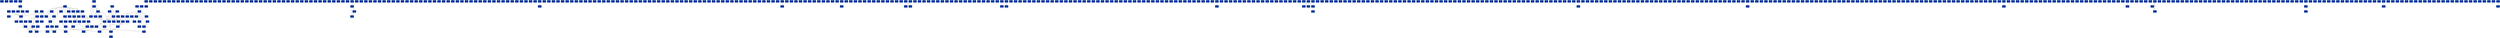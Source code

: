 strict graph grafo2 {
	graph [bb="0,0,39341,800", id=grafo2, overlap=False];
	node [label="\N", fontsize=8, shape=rectangle, style=filled];
	0 [color="#003399", fontcolor="#FFFFFF", height="0.5", pos="1943,782", width="0.75"];
	1 [color="#003399", fontcolor="#FFFFFF", height="0.5", pos="2015,782", width="0.75"];
	2 [color="#003399", fontcolor="#FFFFFF", height="0.5", pos="2087,782", width="0.75"];
	3 [color="#003399", fontcolor="#FFFFFF", height="0.5", pos="2159,782", width="0.75"];
	4 [color="#003399", fontcolor="#FFFFFF", height="0.5", pos="1997,618", width="0.75"];
	528 [color="#003399", fontcolor="#FFFFFF", height="0.5", pos="2069,536", width="0.75"];
	563 [color="#003399", fontcolor="#FFFFFF", height="0.5", pos="1934,454", width="0.75"];
	529 [color="#003399", fontcolor="#FFFFFF", height="0.5", pos="2078,454", width="0.75"];
	5 [color="#003399", fontcolor="#FFFFFF", height="0.5", pos="2303,782", width="0.75"];
	47 [color="#003399", fontcolor="#FFFFFF", height="0.5", pos="2303,700", width="0.75"];
	6 [color="#003399", fontcolor="#FFFFFF", height="0.5", pos="2375,782", width="0.75"];
	7 [color="#003399", fontcolor="#FFFFFF", height="0.5", pos="344,536", width="0.75"];
	11 [color="#003399", fontcolor="#FFFFFF", height="0.5", pos="403,454", width="0.75"];
	43 [color="#003399", fontcolor="#FFFFFF", height="0.5", pos="137,454", width="0.75"];
	8 [color="#003399", fontcolor="#FFFFFF", height="0.5", pos="668,454", width="0.75"];
	181 [color="#003399", fontcolor="#FFFFFF", height="0.5", pos="281,454", width="0.75"];
	145 [color="#003399", fontcolor="#FFFFFF", height="0.5", pos="466,372", width="0.75"];
	188 [color="#003399", fontcolor="#FFFFFF", height="0.5", pos="367,372", width="0.75"];
	209 [color="#003399", fontcolor="#FFFFFF", height="0.5", pos="241,290", width="0.75"];
	183 [color="#003399", fontcolor="#FFFFFF", height="0.5", pos="525,454", width="0.75"];
	61 [color="#003399", fontcolor="#FFFFFF", height="0.5", pos="209,454", width="0.75"];
	535 [color="#003399", fontcolor="#FFFFFF", height="0.5", pos="740,372", width="0.75"];
	525 [color="#003399", fontcolor="#FFFFFF", height="0.5", pos="601,290", width="0.75"];
	217 [color="#003399", fontcolor="#FFFFFF", height="0.5", pos="884,372", width="0.75"];
	218 [color="#003399", fontcolor="#FFFFFF", height="0.5", pos="668,372", width="0.75"];
	382 [color="#003399", fontcolor="#FFFFFF", height="0.5", pos="260,182", width="0.75"];
	210 [color="#003399", fontcolor="#FFFFFF", height="0.5", pos="188,182", width="0.75"];
	155 [color="#003399", fontcolor="#FFFFFF", height="0.5", pos="178,372", width="0.75"];
	587 [color="#003399", fontcolor="#FFFFFF", height="0.5", pos="783,290", width="0.75"];
	225 [color="#003399", fontcolor="#FFFFFF", height="0.5", pos="855,290", width="0.75"];
	219 [color="#003399", fontcolor="#FFFFFF", height="0.5", pos="914,236", width="0.75"];
	254 [color="#003399", fontcolor="#FFFFFF", height="0.5", pos="965,290", width="0.75"];
	226 [color="#003399", fontcolor="#FFFFFF", height="0.5", pos="457,290", width="0.75"];
	575 [color="#003399", fontcolor="#FFFFFF", height="0.5", pos="601,182", width="0.75"];
	9 [color="#003399", fontcolor="#FFFFFF", height="0.5", pos="580,618", width="0.75"];
	533 [color="#003399", fontcolor="#FFFFFF", height="0.5", pos="150,536", width="0.75"];
	559 [color="#003399", fontcolor="#FFFFFF", height="0.5", pos="27,454", width="0.75"];
	10 [color="#003399", fontcolor="#FFFFFF", height="0.5", pos="2447,782", width="0.75"];
	12 [color="#003399", fontcolor="#FFFFFF", height="0.5", pos="2519,782", width="0.75"];
	13 [color="#003399", fontcolor="#FFFFFF", height="0.5", pos="1208,536", width="0.75"];
	186 [color="#003399", fontcolor="#FFFFFF", height="0.5", pos="1244,454", width="0.75"];
	488 [color="#003399", fontcolor="#FFFFFF", height="0.5", pos="1356,290", width="0.75"];
	520 [color="#003399", fontcolor="#FFFFFF", height="0.5", pos="1382,182", width="0.75"];
	253 [color="#003399", fontcolor="#FFFFFF", height="0.5", pos="956,372", width="0.75"];
	522 [color="#003399", fontcolor="#FFFFFF", height="0.5", pos="1100,372", width="0.75"];
	480 [color="#003399", fontcolor="#FFFFFF", height="0.5", pos="1316,372", width="0.75"];
	196 [color="#003399", fontcolor="#FFFFFF", height="0.5", pos="1172,372", width="0.75"];
	14 [color="#003399", fontcolor="#FFFFFF", height="0.5", pos="2591,782", width="0.75"];
	15 [color="#003399", fontcolor="#FFFFFF", height="0.5", pos="2663,782", width="0.75"];
	16 [color="#003399", fontcolor="#FFFFFF", height="0.5", pos="2735,782", width="0.75"];
	17 [color="#003399", fontcolor="#FFFFFF", height="0.5", pos="2807,782", width="0.75"];
	18 [color="#003399", fontcolor="#FFFFFF", height="0.5", pos="2879,782", width="0.75"];
	19 [color="#003399", fontcolor="#FFFFFF", height="0.5", pos="2951,782", width="0.75"];
	20 [color="#003399", fontcolor="#FFFFFF", height="0.5", pos="3023,782", width="0.75"];
	21 [color="#003399", fontcolor="#FFFFFF", height="0.5", pos="3095,782", width="0.75"];
	22 [color="#003399", fontcolor="#FFFFFF", height="0.5", pos="3167,782", width="0.75"];
	23 [color="#003399", fontcolor="#FFFFFF", height="0.5", pos="3239,782", width="0.75"];
	24 [color="#003399", fontcolor="#FFFFFF", height="0.5", pos="3311,782", width="0.75"];
	25 [color="#003399", fontcolor="#FFFFFF", height="0.5", pos="3383,782", width="0.75"];
	26 [color="#003399", fontcolor="#FFFFFF", height="0.5", pos="3455,782", width="0.75"];
	27 [color="#003399", fontcolor="#FFFFFF", height="0.5", pos="3527,782", width="0.75"];
	28 [color="#003399", fontcolor="#FFFFFF", height="0.5", pos="3599,782", width="0.75"];
	29 [color="#003399", fontcolor="#FFFFFF", height="0.5", pos="3671,782", width="0.75"];
	30 [color="#003399", fontcolor="#FFFFFF", height="0.5", pos="3743,782", width="0.75"];
	31 [color="#003399", fontcolor="#FFFFFF", height="0.5", pos="1244,372", width="0.75"];
	491 [color="#003399", fontcolor="#FFFFFF", height="0.5", pos="1133,290", width="0.75"];
	32 [color="#003399", fontcolor="#FFFFFF", height="0.5", pos="3815,782", width="0.75"];
	33 [color="#003399", fontcolor="#FFFFFF", height="0.5", pos="3887,782", width="0.75"];
	34 [color="#003399", fontcolor="#FFFFFF", height="0.5", pos="3959,782", width="0.75"];
	35 [color="#003399", fontcolor="#FFFFFF", height="0.5", pos="4031,782", width="0.75"];
	36 [color="#003399", fontcolor="#FFFFFF", height="0.5", pos="4103,782", width="0.75"];
	37 [color="#003399", fontcolor="#FFFFFF", height="0.5", pos="4175,782", width="0.75"];
	38 [color="#003399", fontcolor="#FFFFFF", height="0.5", pos="4247,782", width="0.75"];
	39 [color="#003399", fontcolor="#FFFFFF", height="0.5", pos="4319,782", width="0.75"];
	40 [color="#003399", fontcolor="#FFFFFF", height="0.5", pos="4391,782", width="0.75"];
	41 [color="#003399", fontcolor="#FFFFFF", height="0.5", pos="4463,782", width="0.75"];
	42 [color="#003399", fontcolor="#FFFFFF", height="0.5", pos="4535,782", width="0.75"];
	44 [color="#003399", fontcolor="#FFFFFF", height="0.5", pos="4607,782", width="0.75"];
	45 [color="#003399", fontcolor="#FFFFFF", height="0.5", pos="4679,782", width="0.75"];
	46 [color="#003399", fontcolor="#FFFFFF", height="0.5", pos="4751,782", width="0.75"];
	48 [color="#003399", fontcolor="#FFFFFF", height="0.5", pos="4823,782", width="0.75"];
	49 [color="#003399", fontcolor="#FFFFFF", height="0.5", pos="4895,782", width="0.75"];
	50 [color="#003399", fontcolor="#FFFFFF", height="0.5", pos="4967,782", width="0.75"];
	51 [color="#003399", fontcolor="#FFFFFF", height="0.5", pos="5039,782", width="0.75"];
	52 [color="#003399", fontcolor="#FFFFFF", height="0.5", pos="5111,782", width="0.75"];
	53 [color="#003399", fontcolor="#FFFFFF", height="0.5", pos="5183,782", width="0.75"];
	54 [color="#003399", fontcolor="#FFFFFF", height="0.5", pos="5255,782", width="0.75"];
	55 [color="#003399", fontcolor="#FFFFFF", height="0.5", pos="5327,782", width="0.75"];
	56 [color="#003399", fontcolor="#FFFFFF", height="0.5", pos="5399,782", width="0.75"];
	57 [color="#003399", fontcolor="#FFFFFF", height="0.5", pos="5471,782", width="0.75"];
	58 [color="#003399", fontcolor="#FFFFFF", height="0.5", pos="5543,782", width="0.75"];
	236 [color="#003399", fontcolor="#FFFFFF", height="0.5", pos="5543,700", width="0.75"];
	385 [color="#003399", fontcolor="#FFFFFF", height="0.5", pos="5536,536", width="0.75"];
	238 [color="#003399", fontcolor="#FFFFFF", height="0.5", pos="5579,618", width="0.75"];
	59 [color="#003399", fontcolor="#FFFFFF", height="0.5", pos="5615,782", width="0.75"];
	60 [color="#003399", fontcolor="#FFFFFF", height="0.5", pos="5687,782", width="0.75"];
	62 [color="#003399", fontcolor="#FFFFFF", height="0.5", pos="5759,782", width="0.75"];
	63 [color="#003399", fontcolor="#FFFFFF", height="0.5", pos="5831,782", width="0.75"];
	64 [color="#003399", fontcolor="#FFFFFF", height="0.5", pos="5903,782", width="0.75"];
	65 [color="#003399", fontcolor="#FFFFFF", height="0.5", pos="5975,782", width="0.75"];
	66 [color="#003399", fontcolor="#FFFFFF", height="0.5", pos="1435,454", width="0.75"];
	554 [color="#003399", fontcolor="#FFFFFF", height="0.5", pos="1956,372", width="0.75"];
	579 [color="#003399", fontcolor="#FFFFFF", height="0.5", pos="2044,290", width="0.75"];
	67 [color="#003399", fontcolor="#FFFFFF", height="0.5", pos="6047,782", width="0.75"];
	68 [color="#003399", fontcolor="#FFFFFF", height="0.5", pos="6119,782", width="0.75"];
	69 [color="#003399", fontcolor="#FFFFFF", height="0.5", pos="6191,782", width="0.75"];
	70 [color="#003399", fontcolor="#FFFFFF", height="0.5", pos="6263,782", width="0.75"];
	71 [color="#003399", fontcolor="#FFFFFF", height="0.5", pos="6335,782", width="0.75"];
	72 [color="#003399", fontcolor="#FFFFFF", height="0.5", pos="6407,782", width="0.75"];
	73 [color="#003399", fontcolor="#FFFFFF", height="0.5", pos="6479,782", width="0.75"];
	74 [color="#003399", fontcolor="#FFFFFF", height="0.5", pos="6551,782", width="0.75"];
	75 [color="#003399", fontcolor="#FFFFFF", height="0.5", pos="6623,782", width="0.75"];
	76 [color="#003399", fontcolor="#FFFFFF", height="0.5", pos="6695,782", width="0.75"];
	77 [color="#003399", fontcolor="#FFFFFF", height="0.5", pos="6767,782", width="0.75"];
	78 [color="#003399", fontcolor="#FFFFFF", height="0.5", pos="6839,782", width="0.75"];
	79 [color="#003399", fontcolor="#FFFFFF", height="0.5", pos="6911,782", width="0.75"];
	80 [color="#003399", fontcolor="#FFFFFF", height="0.5", pos="6983,782", width="0.75"];
	81 [color="#003399", fontcolor="#FFFFFF", height="0.5", pos="7055,782", width="0.75"];
	82 [color="#003399", fontcolor="#FFFFFF", height="0.5", pos="7127,782", width="0.75"];
	83 [color="#003399", fontcolor="#FFFFFF", height="0.5", pos="7199,782", width="0.75"];
	84 [color="#003399", fontcolor="#FFFFFF", height="0.5", pos="7271,782", width="0.75"];
	85 [color="#003399", fontcolor="#FFFFFF", height="0.5", pos="7343,782", width="0.75"];
	86 [color="#003399", fontcolor="#FFFFFF", height="0.5", pos="7415,782", width="0.75"];
	87 [color="#003399", fontcolor="#FFFFFF", height="0.5", pos="7487,782", width="0.75"];
	88 [color="#003399", fontcolor="#FFFFFF", height="0.5", pos="7559,782", width="0.75"];
	89 [color="#003399", fontcolor="#FFFFFF", height="0.5", pos="7631,782", width="0.75"];
	90 [color="#003399", fontcolor="#FFFFFF", height="0.5", pos="7703,782", width="0.75"];
	91 [color="#003399", fontcolor="#FFFFFF", height="0.5", pos="7775,782", width="0.75"];
	92 [color="#003399", fontcolor="#FFFFFF", height="0.5", pos="7847,782", width="0.75"];
	93 [color="#003399", fontcolor="#FFFFFF", height="0.5", pos="7919,782", width="0.75"];
	94 [color="#003399", fontcolor="#FFFFFF", height="0.5", pos="7991,782", width="0.75"];
	95 [color="#003399", fontcolor="#FFFFFF", height="0.5", pos="8063,782", width="0.75"];
	96 [color="#003399", fontcolor="#FFFFFF", height="0.5", pos="8135,782", width="0.75"];
	97 [color="#003399", fontcolor="#FFFFFF", height="0.5", pos="8207,782", width="0.75"];
	98 [color="#003399", fontcolor="#FFFFFF", height="0.5", pos="8279,782", width="0.75"];
	99 [color="#003399", fontcolor="#FFFFFF", height="0.5", pos="8351,782", width="0.75"];
	100 [color="#003399", fontcolor="#FFFFFF", height="0.5", pos="8423,782", width="0.75"];
	101 [color="#003399", fontcolor="#FFFFFF", height="0.5", pos="8495,782", width="0.75"];
	134 [color="#003399", fontcolor="#FFFFFF", height="0.5", pos="8495,700", width="0.75"];
	102 [color="#003399", fontcolor="#FFFFFF", height="0.5", pos="8567,782", width="0.75"];
	103 [color="#003399", fontcolor="#FFFFFF", height="0.5", pos="8639,782", width="0.75"];
	104 [color="#003399", fontcolor="#FFFFFF", height="0.5", pos="8711,782", width="0.75"];
	105 [color="#003399", fontcolor="#FFFFFF", height="0.5", pos="8783,782", width="0.75"];
	106 [color="#003399", fontcolor="#FFFFFF", height="0.5", pos="8855,782", width="0.75"];
	107 [color="#003399", fontcolor="#FFFFFF", height="0.5", pos="8927,782", width="0.75"];
	108 [color="#003399", fontcolor="#FFFFFF", height="0.5", pos="8999,782", width="0.75"];
	109 [color="#003399", fontcolor="#FFFFFF", height="0.5", pos="9071,782", width="0.75"];
	110 [color="#003399", fontcolor="#FFFFFF", height="0.5", pos="9143,782", width="0.75"];
	111 [color="#003399", fontcolor="#FFFFFF", height="0.5", pos="9215,782", width="0.75"];
	112 [color="#003399", fontcolor="#FFFFFF", height="0.5", pos="9287,782", width="0.75"];
	113 [color="#003399", fontcolor="#FFFFFF", height="0.5", pos="9359,782", width="0.75"];
	114 [color="#003399", fontcolor="#FFFFFF", height="0.5", pos="9431,782", width="0.75"];
	115 [color="#003399", fontcolor="#FFFFFF", height="0.5", pos="9503,782", width="0.75"];
	116 [color="#003399", fontcolor="#FFFFFF", height="0.5", pos="9575,782", width="0.75"];
	117 [color="#003399", fontcolor="#FFFFFF", height="0.5", pos="9647,782", width="0.75"];
	118 [color="#003399", fontcolor="#FFFFFF", height="0.5", pos="9719,782", width="0.75"];
	119 [color="#003399", fontcolor="#FFFFFF", height="0.5", pos="9791,782", width="0.75"];
	120 [color="#003399", fontcolor="#FFFFFF", height="0.5", pos="9863,782", width="0.75"];
	121 [color="#003399", fontcolor="#FFFFFF", height="0.5", pos="9935,782", width="0.75"];
	122 [color="#003399", fontcolor="#FFFFFF", height="0.5", pos="10007,782", width="0.75"];
	123 [color="#003399", fontcolor="#FFFFFF", height="0.5", pos="10079,782", width="0.75"];
	124 [color="#003399", fontcolor="#FFFFFF", height="0.5", pos="10151,782", width="0.75"];
	125 [color="#003399", fontcolor="#FFFFFF", height="0.5", pos="10223,782", width="0.75"];
	126 [color="#003399", fontcolor="#FFFFFF", height="0.5", pos="10295,782", width="0.75"];
	127 [color="#003399", fontcolor="#FFFFFF", height="0.5", pos="10367,782", width="0.75"];
	128 [color="#003399", fontcolor="#FFFFFF", height="0.5", pos="10439,782", width="0.75"];
	129 [color="#003399", fontcolor="#FFFFFF", height="0.5", pos="10511,782", width="0.75"];
	130 [color="#003399", fontcolor="#FFFFFF", height="0.5", pos="10583,782", width="0.75"];
	131 [color="#003399", fontcolor="#FFFFFF", height="0.5", pos="10655,782", width="0.75"];
	132 [color="#003399", fontcolor="#FFFFFF", height="0.5", pos="10727,782", width="0.75"];
	133 [color="#003399", fontcolor="#FFFFFF", height="0.5", pos="10799,782", width="0.75"];
	135 [color="#003399", fontcolor="#FFFFFF", height="0.5", pos="10871,782", width="0.75"];
	136 [color="#003399", fontcolor="#FFFFFF", height="0.5", pos="10943,782", width="0.75"];
	137 [color="#003399", fontcolor="#FFFFFF", height="0.5", pos="11015,782", width="0.75"];
	138 [color="#003399", fontcolor="#FFFFFF", height="0.5", pos="11087,782", width="0.75"];
	139 [color="#003399", fontcolor="#FFFFFF", height="0.5", pos="11159,782", width="0.75"];
	140 [color="#003399", fontcolor="#FFFFFF", height="0.5", pos="11231,782", width="0.75"];
	141 [color="#003399", fontcolor="#FFFFFF", height="0.5", pos="11303,782", width="0.75"];
	142 [color="#003399", fontcolor="#FFFFFF", height="0.5", pos="11375,782", width="0.75"];
	143 [color="#003399", fontcolor="#FFFFFF", height="0.5", pos="11447,782", width="0.75"];
	144 [color="#003399", fontcolor="#FFFFFF", height="0.5", pos="11519,782", width="0.75"];
	146 [color="#003399", fontcolor="#FFFFFF", height="0.5", pos="11591,782", width="0.75"];
	147 [color="#003399", fontcolor="#FFFFFF", height="0.5", pos="11663,782", width="0.75"];
	148 [color="#003399", fontcolor="#FFFFFF", height="0.5", pos="11735,782", width="0.75"];
	149 [color="#003399", fontcolor="#FFFFFF", height="0.5", pos="11807,782", width="0.75"];
	150 [color="#003399", fontcolor="#FFFFFF", height="0.5", pos="11879,782", width="0.75"];
	151 [color="#003399", fontcolor="#FFFFFF", height="0.5", pos="11951,782", width="0.75"];
	152 [color="#003399", fontcolor="#FFFFFF", height="0.5", pos="12023,782", width="0.75"];
	153 [color="#003399", fontcolor="#FFFFFF", height="0.5", pos="12095,782", width="0.75"];
	154 [color="#003399", fontcolor="#FFFFFF", height="0.5", pos="12167,782", width="0.75"];
	156 [color="#003399", fontcolor="#FFFFFF", height="0.5", pos="12239,782", width="0.75"];
	157 [color="#003399", fontcolor="#FFFFFF", height="0.5", pos="12311,782", width="0.75"];
	260 [color="#003399", fontcolor="#FFFFFF", height="0.5", pos="12311,700", width="0.75"];
	158 [color="#003399", fontcolor="#FFFFFF", height="0.5", pos="12383,782", width="0.75"];
	159 [color="#003399", fontcolor="#FFFFFF", height="0.5", pos="12455,782", width="0.75"];
	160 [color="#003399", fontcolor="#FFFFFF", height="0.5", pos="12527,782", width="0.75"];
	161 [color="#003399", fontcolor="#FFFFFF", height="0.5", pos="12599,782", width="0.75"];
	162 [color="#003399", fontcolor="#FFFFFF", height="0.5", pos="12671,782", width="0.75"];
	163 [color="#003399", fontcolor="#FFFFFF", height="0.5", pos="115,182", width="0.75"];
	436 [color="#003399", fontcolor="#FFFFFF", height="0.5", pos="116,100", width="0.75"];
	164 [color="#003399", fontcolor="#FFFFFF", height="0.5", pos="12743,782", width="0.75"];
	165 [color="#003399", fontcolor="#FFFFFF", height="0.5", pos="12815,782", width="0.75"];
	166 [color="#003399", fontcolor="#FFFFFF", height="0.5", pos="12887,782", width="0.75"];
	167 [color="#003399", fontcolor="#FFFFFF", height="0.5", pos="12959,782", width="0.75"];
	168 [color="#003399", fontcolor="#FFFFFF", height="0.5", pos="13031,782", width="0.75"];
	169 [color="#003399", fontcolor="#FFFFFF", height="0.5", pos="13103,782", width="0.75"];
	170 [color="#003399", fontcolor="#FFFFFF", height="0.5", pos="13175,782", width="0.75"];
	171 [color="#003399", fontcolor="#FFFFFF", height="0.5", pos="13247,782", width="0.75"];
	174 [color="#003399", fontcolor="#FFFFFF", height="0.5", pos="13247,700", width="0.75"];
	172 [color="#003399", fontcolor="#FFFFFF", height="0.5", pos="13319,782", width="0.75"];
	173 [color="#003399", fontcolor="#FFFFFF", height="0.5", pos="13391,782", width="0.75"];
	175 [color="#003399", fontcolor="#FFFFFF", height="0.5", pos="13463,782", width="0.75"];
	176 [color="#003399", fontcolor="#FFFFFF", height="0.5", pos="13535,782", width="0.75"];
	177 [color="#003399", fontcolor="#FFFFFF", height="0.5", pos="13607,782", width="0.75"];
	178 [color="#003399", fontcolor="#FFFFFF", height="0.5", pos="13679,782", width="0.75"];
	179 [color="#003399", fontcolor="#FFFFFF", height="0.5", pos="13751,782", width="0.75"];
	180 [color="#003399", fontcolor="#FFFFFF", height="0.5", pos="13823,782", width="0.75"];
	182 [color="#003399", fontcolor="#FFFFFF", height="0.5", pos="1280,536", width="0.75"];
	184 [color="#003399", fontcolor="#FFFFFF", height="0.5", pos="2150,536", width="0.75"];
	224 [color="#003399", fontcolor="#FFFFFF", height="0.5", pos="2222,454", width="0.75"];
	208 [color="#003399", fontcolor="#FFFFFF", height="0.5", pos="2150,454", width="0.75"];
	536 [color="#003399", fontcolor="#FFFFFF", height="0.5", pos="2150,372", width="0.75"];
	185 [color="#003399", fontcolor="#FFFFFF", height="0.5", pos="2069,618", width="0.75"];
	249 [color="#003399", fontcolor="#FFFFFF", height="0.5", pos="976,100", width="0.75"];
	484 [color="#003399", fontcolor="#FFFFFF", height="0.5", pos="1205,290", width="0.75"];
	187 [color="#003399", fontcolor="#FFFFFF", height="0.5", pos="13895,782", width="0.75"];
	189 [color="#003399", fontcolor="#FFFFFF", height="0.5", pos="13967,782", width="0.75"];
	190 [color="#003399", fontcolor="#FFFFFF", height="0.5", pos="14039,782", width="0.75"];
	191 [color="#003399", fontcolor="#FFFFFF", height="0.5", pos="14111,782", width="0.75"];
	192 [color="#003399", fontcolor="#FFFFFF", height="0.5", pos="14183,782", width="0.75"];
	193 [color="#003399", fontcolor="#FFFFFF", height="0.5", pos="1028,372", width="0.75"];
	194 [color="#003399", fontcolor="#FFFFFF", height="0.5", pos="14255,782", width="0.75"];
	417 [color="#003399", fontcolor="#FFFFFF", height="0.5", pos="14256,700", width="0.75"];
	195 [color="#003399", fontcolor="#FFFFFF", height="0.5", pos="14400,782", width="0.75"];
	197 [color="#003399", fontcolor="#FFFFFF", height="0.5", pos="14472,782", width="0.75"];
	198 [color="#003399", fontcolor="#FFFFFF", height="0.5", pos="14544,782", width="0.75"];
	199 [color="#003399", fontcolor="#FFFFFF", height="0.5", pos="14616,782", width="0.75"];
	200 [color="#003399", fontcolor="#FFFFFF", height="0.5", pos="14688,782", width="0.75"];
	201 [color="#003399", fontcolor="#FFFFFF", height="0.5", pos="14760,782", width="0.75"];
	202 [color="#003399", fontcolor="#FFFFFF", height="0.5", pos="14832,782", width="0.75"];
	203 [color="#003399", fontcolor="#FFFFFF", height="0.5", pos="14904,782", width="0.75"];
	204 [color="#003399", fontcolor="#FFFFFF", height="0.5", pos="14976,782", width="0.75"];
	205 [color="#003399", fontcolor="#FFFFFF", height="0.5", pos="15048,782", width="0.75"];
	206 [color="#003399", fontcolor="#FFFFFF", height="0.5", pos="15120,782", width="0.75"];
	207 [color="#003399", fontcolor="#FFFFFF", height="0.5", pos="15192,782", width="0.75"];
	438 [color="#003399", fontcolor="#FFFFFF", height="0.5", pos="189,100", width="0.75"];
	211 [color="#003399", fontcolor="#FFFFFF", height="0.5", pos="15264,782", width="0.75"];
	212 [color="#003399", fontcolor="#FFFFFF", height="0.5", pos="15336,782", width="0.75"];
	213 [color="#003399", fontcolor="#FFFFFF", height="0.5", pos="15408,782", width="0.75"];
	214 [color="#003399", fontcolor="#FFFFFF", height="0.5", pos="15480,782", width="0.75"];
	215 [color="#003399", fontcolor="#FFFFFF", height="0.5", pos="15552,782", width="0.75"];
	216 [color="#003399", fontcolor="#FFFFFF", height="0.5", pos="15624,782", width="0.75"];
	343 [color="#003399", fontcolor="#FFFFFF", height="0.5", pos="1048,100", width="0.75"];
	433 [color="#003399", fontcolor="#FFFFFF", height="0.5", pos="953,18", width="0.75"];
	248 [color="#003399", fontcolor="#FFFFFF", height="0.5", pos="851,182", width="0.75"];
	422 [color="#003399", fontcolor="#FFFFFF", height="0.5", pos="493,182", width="0.75"];
	261 [color="#003399", fontcolor="#FFFFFF", height="0.5", pos="1211,182", width="0.75"];
	220 [color="#003399", fontcolor="#FFFFFF", height="0.5", pos="15696,782", width="0.75"];
	221 [color="#003399", fontcolor="#FFFFFF", height="0.5", pos="15768,782", width="0.75"];
	230 [color="#003399", fontcolor="#FFFFFF", height="0.5", pos="15768,700", width="0.75"];
	222 [color="#003399", fontcolor="#FFFFFF", height="0.5", pos="15840,782", width="0.75"];
	402 [color="#003399", fontcolor="#FFFFFF", height="0.5", pos="15840,700", width="0.75"];
	223 [color="#003399", fontcolor="#FFFFFF", height="0.5", pos="15912,782", width="0.75"];
	263 [color="#003399", fontcolor="#FFFFFF", height="0.5", pos="847,100", width="0.75"];
	227 [color="#003399", fontcolor="#FFFFFF", height="0.5", pos="15984,782", width="0.75"];
	228 [color="#003399", fontcolor="#FFFFFF", height="0.5", pos="16056,782", width="0.75"];
	229 [color="#003399", fontcolor="#FFFFFF", height="0.5", pos="16128,782", width="0.75"];
	231 [color="#003399", fontcolor="#FFFFFF", height="0.5", pos="16200,782", width="0.75"];
	232 [color="#003399", fontcolor="#FFFFFF", height="0.5", pos="16272,782", width="0.75"];
	233 [color="#003399", fontcolor="#FFFFFF", height="0.5", pos="16344,782", width="0.75"];
	234 [color="#003399", fontcolor="#FFFFFF", height="0.5", pos="16416,782", width="0.75"];
	235 [color="#003399", fontcolor="#FFFFFF", height="0.5", pos="16488,782", width="0.75"];
	237 [color="#003399", fontcolor="#FFFFFF", height="0.5", pos="16560,782", width="0.75"];
	239 [color="#003399", fontcolor="#FFFFFF", height="0.5", pos="16632,782", width="0.75"];
	240 [color="#003399", fontcolor="#FFFFFF", height="0.5", pos="16704,782", width="0.75"];
	241 [color="#003399", fontcolor="#FFFFFF", height="0.5", pos="16776,782", width="0.75"];
	242 [color="#003399", fontcolor="#FFFFFF", height="0.5", pos="16848,782", width="0.75"];
	243 [color="#003399", fontcolor="#FFFFFF", height="0.5", pos="16920,782", width="0.75"];
	244 [color="#003399", fontcolor="#FFFFFF", height="0.5", pos="16992,782", width="0.75"];
	245 [color="#003399", fontcolor="#FFFFFF", height="0.5", pos="17064,782", width="0.75"];
	246 [color="#003399", fontcolor="#FFFFFF", height="0.5", pos="17136,782", width="0.75"];
	247 [color="#003399", fontcolor="#FFFFFF", height="0.5", pos="673,290", width="0.75"];
	250 [color="#003399", fontcolor="#FFFFFF", height="0.5", pos="17208,782", width="0.75"];
	251 [color="#003399", fontcolor="#FFFFFF", height="0.5", pos="17280,782", width="0.75"];
	252 [color="#003399", fontcolor="#FFFFFF", height="0.5", pos="17352,782", width="0.75"];
	373 [color="#003399", fontcolor="#FFFFFF", height="0.5", pos="1449,100", width="0.75"];
	255 [color="#003399", fontcolor="#FFFFFF", height="0.5", pos="17424,782", width="0.75"];
	256 [color="#003399", fontcolor="#FFFFFF", height="0.5", pos="17496,782", width="0.75"];
	257 [color="#003399", fontcolor="#FFFFFF", height="0.5", pos="17568,782", width="0.75"];
	258 [color="#003399", fontcolor="#FFFFFF", height="0.5", pos="17640,782", width="0.75"];
	259 [color="#003399", fontcolor="#FFFFFF", height="0.5", pos="17712,782", width="0.75"];
	377 [color="#003399", fontcolor="#FFFFFF", height="0.5", pos="1449,18", width="0.75"];
	262 [color="#003399", fontcolor="#FFFFFF", height="0.5", pos="17784,782", width="0.75"];
	264 [color="#003399", fontcolor="#FFFFFF", height="0.5", pos="17856,782", width="0.75"];
	265 [color="#003399", fontcolor="#FFFFFF", height="0.5", pos="17928,782", width="0.75"];
	266 [color="#003399", fontcolor="#FFFFFF", height="0.5", pos="18000,782", width="0.75"];
	267 [color="#003399", fontcolor="#FFFFFF", height="0.5", pos="18072,782", width="0.75"];
	268 [color="#003399", fontcolor="#FFFFFF", height="0.5", pos="18144,782", width="0.75"];
	269 [color="#003399", fontcolor="#FFFFFF", height="0.5", pos="18216,782", width="0.75"];
	270 [color="#003399", fontcolor="#FFFFFF", height="0.5", pos="18288,782", width="0.75"];
	271 [color="#003399", fontcolor="#FFFFFF", height="0.5", pos="18360,782", width="0.75"];
	272 [color="#003399", fontcolor="#FFFFFF", height="0.5", pos="18432,782", width="0.75"];
	273 [color="#003399", fontcolor="#FFFFFF", height="0.5", pos="18504,782", width="0.75"];
	274 [color="#003399", fontcolor="#FFFFFF", height="0.5", pos="18576,782", width="0.75"];
	275 [color="#003399", fontcolor="#FFFFFF", height="0.5", pos="18648,782", width="0.75"];
	276 [color="#003399", fontcolor="#FFFFFF", height="0.5", pos="18720,782", width="0.75"];
	277 [color="#003399", fontcolor="#FFFFFF", height="0.5", pos="18792,782", width="0.75"];
	278 [color="#003399", fontcolor="#FFFFFF", height="0.5", pos="18864,782", width="0.75"];
	279 [color="#003399", fontcolor="#FFFFFF", height="0.5", pos="18936,782", width="0.75"];
	280 [color="#003399", fontcolor="#FFFFFF", height="0.5", pos="19008,782", width="0.75"];
	281 [color="#003399", fontcolor="#FFFFFF", height="0.5", pos="19080,782", width="0.75"];
	282 [color="#003399", fontcolor="#FFFFFF", height="0.5", pos="19152,782", width="0.75"];
	292 [color="#003399", fontcolor="#FFFFFF", height="0.5", pos="19152,700", width="0.75"];
	283 [color="#003399", fontcolor="#FFFFFF", height="0.5", pos="19224,782", width="0.75"];
	284 [color="#003399", fontcolor="#FFFFFF", height="0.5", pos="19296,782", width="0.75"];
	285 [color="#003399", fontcolor="#FFFFFF", height="0.5", pos="19368,782", width="0.75"];
	286 [color="#003399", fontcolor="#FFFFFF", height="0.5", pos="19440,782", width="0.75"];
	287 [color="#003399", fontcolor="#FFFFFF", height="0.5", pos="19512,782", width="0.75"];
	288 [color="#003399", fontcolor="#FFFFFF", height="0.5", pos="19584,782", width="0.75"];
	289 [color="#003399", fontcolor="#FFFFFF", height="0.5", pos="19656,782", width="0.75"];
	290 [color="#003399", fontcolor="#FFFFFF", height="0.5", pos="14328,782", width="0.75"];
	618 [color="#003399", fontcolor="#FFFFFF", height="0.5", pos="14329,700", width="0.75"];
	291 [color="#003399", fontcolor="#FFFFFF", height="0.5", pos="19728,782", width="0.75"];
	293 [color="#003399", fontcolor="#FFFFFF", height="0.5", pos="19800,782", width="0.75"];
	294 [color="#003399", fontcolor="#FFFFFF", height="0.5", pos="19872,782", width="0.75"];
	295 [color="#003399", fontcolor="#FFFFFF", height="0.5", pos="19944,782", width="0.75"];
	296 [color="#003399", fontcolor="#FFFFFF", height="0.5", pos="20016,782", width="0.75"];
	297 [color="#003399", fontcolor="#FFFFFF", height="0.5", pos="20088,782", width="0.75"];
	298 [color="#003399", fontcolor="#FFFFFF", height="0.5", pos="20160,782", width="0.75"];
	299 [color="#003399", fontcolor="#FFFFFF", height="0.5", pos="20232,782", width="0.75"];
	300 [color="#003399", fontcolor="#FFFFFF", height="0.5", pos="20304,782", width="0.75"];
	301 [color="#003399", fontcolor="#FFFFFF", height="0.5", pos="2231,782", width="0.75"];
	308 [color="#003399", fontcolor="#FFFFFF", height="0.5", pos="2231,700", width="0.75"];
	524 [color="#003399", fontcolor="#FFFFFF", height="0.5", pos="2285,618", width="0.75"];
	321 [color="#003399", fontcolor="#FFFFFF", height="0.5", pos="2213,618", width="0.75"];
	302 [color="#003399", fontcolor="#FFFFFF", height="0.5", pos="20376,782", width="0.75"];
	303 [color="#003399", fontcolor="#FFFFFF", height="0.5", pos="20448,782", width="0.75"];
	304 [color="#003399", fontcolor="#FFFFFF", height="0.5", pos="20520,782", width="0.75"];
	305 [color="#003399", fontcolor="#FFFFFF", height="0.5", pos="20666,782", width="0.75"];
	309 [color="#003399", fontcolor="#FFFFFF", height="0.5", pos="20666,700", width="0.75"];
	306 [color="#003399", fontcolor="#FFFFFF", height="0.5", pos="20738,700", width="0.75"];
	437 [color="#003399", fontcolor="#FFFFFF", height="0.5", pos="20593,700", width="0.75"];
	460 [color="#003399", fontcolor="#FFFFFF", height="0.5", pos="20593,618", width="0.75"];
	307 [color="#003399", fontcolor="#FFFFFF", height="0.5", pos="20738,782", width="0.75"];
	310 [color="#003399", fontcolor="#FFFFFF", height="0.5", pos="20810,782", width="0.75"];
	311 [color="#003399", fontcolor="#FFFFFF", height="0.5", pos="20882,782", width="0.75"];
	312 [color="#003399", fontcolor="#FFFFFF", height="0.5", pos="20954,782", width="0.75"];
	313 [color="#003399", fontcolor="#FFFFFF", height="0.5", pos="21026,782", width="0.75"];
	314 [color="#003399", fontcolor="#FFFFFF", height="0.5", pos="21098,782", width="0.75"];
	315 [color="#003399", fontcolor="#FFFFFF", height="0.5", pos="21170,782", width="0.75"];
	316 [color="#003399", fontcolor="#FFFFFF", height="0.5", pos="21242,782", width="0.75"];
	317 [color="#003399", fontcolor="#FFFFFF", height="0.5", pos="21314,782", width="0.75"];
	318 [color="#003399", fontcolor="#FFFFFF", height="0.5", pos="21386,782", width="0.75"];
	319 [color="#003399", fontcolor="#FFFFFF", height="0.5", pos="21458,782", width="0.75"];
	320 [color="#003399", fontcolor="#FFFFFF", height="0.5", pos="21530,782", width="0.75"];
	322 [color="#003399", fontcolor="#FFFFFF", height="0.5", pos="21602,782", width="0.75"];
	323 [color="#003399", fontcolor="#FFFFFF", height="0.5", pos="21674,782", width="0.75"];
	324 [color="#003399", fontcolor="#FFFFFF", height="0.5", pos="21746,782", width="0.75"];
	325 [color="#003399", fontcolor="#FFFFFF", height="0.5", pos="21818,782", width="0.75"];
	326 [color="#003399", fontcolor="#FFFFFF", height="0.5", pos="21890,782", width="0.75"];
	327 [color="#003399", fontcolor="#FFFFFF", height="0.5", pos="21962,782", width="0.75"];
	328 [color="#003399", fontcolor="#FFFFFF", height="0.5", pos="22034,782", width="0.75"];
	329 [color="#003399", fontcolor="#FFFFFF", height="0.5", pos="1636,536", width="0.75"];
	344 [color="#003399", fontcolor="#FFFFFF", height="0.5", pos="1698,290", width="0.75"];
	335 [color="#003399", fontcolor="#FFFFFF", height="0.5", pos="1576,372", width="0.75"];
	330 [color="#003399", fontcolor="#FFFFFF", height="0.5", pos="1636,454", width="0.75"];
	362 [color="#003399", fontcolor="#FFFFFF", height="0.5", pos="1639,182", width="0.75"];
	338 [color="#003399", fontcolor="#FFFFFF", height="0.5", pos="1504,290", width="0.75"];
	337 [color="#003399", fontcolor="#FFFFFF", height="0.5", pos="1576,290", width="0.75"];
	331 [color="#003399", fontcolor="#FFFFFF", height="0.5", pos="22106,782", width="0.75"];
	332 [color="#003399", fontcolor="#FFFFFF", height="0.5", pos="22178,782", width="0.75"];
	333 [color="#003399", fontcolor="#FFFFFF", height="0.5", pos="1834,372", width="0.75"];
	339 [color="#003399", fontcolor="#FFFFFF", height="0.5", pos="1834,290", width="0.75"];
	342 [color="#003399", fontcolor="#FFFFFF", height="0.5", pos="1541,182", width="0.75"];
	487 [color="#003399", fontcolor="#FFFFFF", height="0.5", pos="1868,182", width="0.75"];
	341 [color="#003399", fontcolor="#FFFFFF", height="0.5", pos="1940,182", width="0.75"];
	334 [color="#003399", fontcolor="#FFFFFF", height="0.5", pos="1812,454", width="0.75"];
	336 [color="#003399", fontcolor="#FFFFFF", height="0.5", pos="1762,372", width="0.75"];
	364 [color="#003399", fontcolor="#FFFFFF", height="0.5", pos="1541,100", width="0.75"];
	340 [color="#003399", fontcolor="#FFFFFF", height="0.5", pos="22250,782", width="0.75"];
	345 [color="#003399", fontcolor="#FFFFFF", height="0.5", pos="22322,782", width="0.75"];
	346 [color="#003399", fontcolor="#FFFFFF", height="0.5", pos="22394,782", width="0.75"];
	347 [color="#003399", fontcolor="#FFFFFF", height="0.5", pos="22466,782", width="0.75"];
	348 [color="#003399", fontcolor="#FFFFFF", height="0.5", pos="22538,782", width="0.75"];
	349 [color="#003399", fontcolor="#FFFFFF", height="0.5", pos="22610,782", width="0.75"];
	350 [color="#003399", fontcolor="#FFFFFF", height="0.5", pos="22682,782", width="0.75"];
	351 [color="#003399", fontcolor="#FFFFFF", height="0.5", pos="22754,782", width="0.75"];
	352 [color="#003399", fontcolor="#FFFFFF", height="0.5", pos="22826,782", width="0.75"];
	353 [color="#003399", fontcolor="#FFFFFF", height="0.5", pos="22898,782", width="0.75"];
	354 [color="#003399", fontcolor="#FFFFFF", height="0.5", pos="22970,782", width="0.75"];
	355 [color="#003399", fontcolor="#FFFFFF", height="0.5", pos="23042,782", width="0.75"];
	356 [color="#003399", fontcolor="#FFFFFF", height="0.5", pos="23114,782", width="0.75"];
	357 [color="#003399", fontcolor="#FFFFFF", height="0.5", pos="23186,782", width="0.75"];
	358 [color="#003399", fontcolor="#FFFFFF", height="0.5", pos="23258,782", width="0.75"];
	359 [color="#003399", fontcolor="#FFFFFF", height="0.5", pos="23330,782", width="0.75"];
	360 [color="#003399", fontcolor="#FFFFFF", height="0.5", pos="23402,782", width="0.75"];
	361 [color="#003399", fontcolor="#FFFFFF", height="0.5", pos="23474,782", width="0.75"];
	363 [color="#003399", fontcolor="#FFFFFF", height="0.5", pos="23546,782", width="0.75"];
	365 [color="#003399", fontcolor="#FFFFFF", height="0.5", pos="23618,782", width="0.75"];
	366 [color="#003399", fontcolor="#FFFFFF", height="0.5", pos="23690,782", width="0.75"];
	367 [color="#003399", fontcolor="#FFFFFF", height="0.5", pos="23762,782", width="0.75"];
	368 [color="#003399", fontcolor="#FFFFFF", height="0.5", pos="23834,782", width="0.75"];
	369 [color="#003399", fontcolor="#FFFFFF", height="0.5", pos="23906,782", width="0.75"];
	370 [color="#003399", fontcolor="#FFFFFF", height="0.5", pos="23978,782", width="0.75"];
	371 [color="#003399", fontcolor="#FFFFFF", height="0.5", pos="24050,782", width="0.75"];
	372 [color="#003399", fontcolor="#FFFFFF", height="0.5", pos="24122,782", width="0.75"];
	374 [color="#003399", fontcolor="#FFFFFF", height="0.5", pos="24194,782", width="0.75"];
	375 [color="#003399", fontcolor="#FFFFFF", height="0.5", pos="24266,782", width="0.75"];
	376 [color="#003399", fontcolor="#FFFFFF", height="0.5", pos="24338,782", width="0.75"];
	378 [color="#003399", fontcolor="#FFFFFF", height="0.5", pos="24410,782", width="0.75"];
	379 [color="#003399", fontcolor="#FFFFFF", height="0.5", pos="24482,782", width="0.75"];
	380 [color="#003399", fontcolor="#FFFFFF", height="0.5", pos="24554,782", width="0.75"];
	381 [color="#003399", fontcolor="#FFFFFF", height="0.5", pos="24626,782", width="0.75"];
	383 [color="#003399", fontcolor="#FFFFFF", height="0.5", pos="24698,782", width="0.75"];
	384 [color="#003399", fontcolor="#FFFFFF", height="0.5", pos="24770,782", width="0.75"];
	386 [color="#003399", fontcolor="#FFFFFF", height="0.5", pos="24842,782", width="0.75"];
	389 [color="#003399", fontcolor="#FFFFFF", height="0.5", pos="24842,700", width="0.75"];
	387 [color="#003399", fontcolor="#FFFFFF", height="0.5", pos="24914,782", width="0.75"];
	388 [color="#003399", fontcolor="#FFFFFF", height="0.5", pos="24986,782", width="0.75"];
	390 [color="#003399", fontcolor="#FFFFFF", height="0.5", pos="25058,782", width="0.75"];
	391 [color="#003399", fontcolor="#FFFFFF", height="0.5", pos="25130,782", width="0.75"];
	392 [color="#003399", fontcolor="#FFFFFF", height="0.5", pos="25202,782", width="0.75"];
	393 [color="#003399", fontcolor="#FFFFFF", height="0.5", pos="25274,782", width="0.75"];
	394 [color="#003399", fontcolor="#FFFFFF", height="0.5", pos="25346,782", width="0.75"];
	395 [color="#003399", fontcolor="#FFFFFF", height="0.5", pos="25418,782", width="0.75"];
	396 [color="#003399", fontcolor="#FFFFFF", height="0.5", pos="25490,782", width="0.75"];
	397 [color="#003399", fontcolor="#FFFFFF", height="0.5", pos="25562,782", width="0.75"];
	398 [color="#003399", fontcolor="#FFFFFF", height="0.5", pos="25634,782", width="0.75"];
	399 [color="#003399", fontcolor="#FFFFFF", height="0.5", pos="25706,782", width="0.75"];
	400 [color="#003399", fontcolor="#FFFFFF", height="0.5", pos="25778,782", width="0.75"];
	401 [color="#003399", fontcolor="#FFFFFF", height="0.5", pos="25850,782", width="0.75"];
	403 [color="#003399", fontcolor="#FFFFFF", height="0.5", pos="25922,782", width="0.75"];
	404 [color="#003399", fontcolor="#FFFFFF", height="0.5", pos="25994,782", width="0.75"];
	405 [color="#003399", fontcolor="#FFFFFF", height="0.5", pos="26066,782", width="0.75"];
	406 [color="#003399", fontcolor="#FFFFFF", height="0.5", pos="26138,782", width="0.75"];
	407 [color="#003399", fontcolor="#FFFFFF", height="0.5", pos="26210,782", width="0.75"];
	408 [color="#003399", fontcolor="#FFFFFF", height="0.5", pos="26282,782", width="0.75"];
	409 [color="#003399", fontcolor="#FFFFFF", height="0.5", pos="26354,782", width="0.75"];
	410 [color="#003399", fontcolor="#FFFFFF", height="0.5", pos="529,290", width="0.75"];
	411 [color="#003399", fontcolor="#FFFFFF", height="0.5", pos="26426,782", width="0.75"];
	412 [color="#003399", fontcolor="#FFFFFF", height="0.5", pos="26498,782", width="0.75"];
	413 [color="#003399", fontcolor="#FFFFFF", height="0.5", pos="26570,782", width="0.75"];
	414 [color="#003399", fontcolor="#FFFFFF", height="0.5", pos="26642,782", width="0.75"];
	415 [color="#003399", fontcolor="#FFFFFF", height="0.5", pos="26714,782", width="0.75"];
	416 [color="#003399", fontcolor="#FFFFFF", height="0.5", pos="26786,782", width="0.75"];
	418 [color="#003399", fontcolor="#FFFFFF", height="0.5", pos="26858,782", width="0.75"];
	419 [color="#003399", fontcolor="#FFFFFF", height="0.5", pos="26930,782", width="0.75"];
	420 [color="#003399", fontcolor="#FFFFFF", height="0.5", pos="27002,782", width="0.75"];
	421 [color="#003399", fontcolor="#FFFFFF", height="0.5", pos="27074,782", width="0.75"];
	423 [color="#003399", fontcolor="#FFFFFF", height="0.5", pos="27146,782", width="0.75"];
	424 [color="#003399", fontcolor="#FFFFFF", height="0.5", pos="27218,782", width="0.75"];
	425 [color="#003399", fontcolor="#FFFFFF", height="0.5", pos="27290,782", width="0.75"];
	426 [color="#003399", fontcolor="#FFFFFF", height="0.5", pos="27362,782", width="0.75"];
	427 [color="#003399", fontcolor="#FFFFFF", height="0.5", pos="27434,782", width="0.75"];
	428 [color="#003399", fontcolor="#FFFFFF", height="0.5", pos="27506,782", width="0.75"];
	429 [color="#003399", fontcolor="#FFFFFF", height="0.5", pos="27506,700", width="0.75"];
	430 [color="#003399", fontcolor="#FFFFFF", height="0.5", pos="27578,782", width="0.75"];
	431 [color="#003399", fontcolor="#FFFFFF", height="0.5", pos="27650,782", width="0.75"];
	432 [color="#003399", fontcolor="#FFFFFF", height="0.5", pos="20592,782", width="0.75"];
	434 [color="#003399", fontcolor="#FFFFFF", height="0.5", pos="27722,782", width="0.75"];
	435 [color="#003399", fontcolor="#FFFFFF", height="0.5", pos="27794,782", width="0.75"];
	439 [color="#003399", fontcolor="#FFFFFF", height="0.5", pos="27866,782", width="0.75"];
	440 [color="#003399", fontcolor="#FFFFFF", height="0.5", pos="27938,782", width="0.75"];
	441 [color="#003399", fontcolor="#FFFFFF", height="0.5", pos="28010,782", width="0.75"];
	442 [color="#003399", fontcolor="#FFFFFF", height="0.5", pos="28082,782", width="0.75"];
	443 [color="#003399", fontcolor="#FFFFFF", height="0.5", pos="28154,782", width="0.75"];
	444 [color="#003399", fontcolor="#FFFFFF", height="0.5", pos="28226,782", width="0.75"];
	445 [color="#003399", fontcolor="#FFFFFF", height="0.5", pos="28298,782", width="0.75"];
	446 [color="#003399", fontcolor="#FFFFFF", height="0.5", pos="28370,782", width="0.75"];
	447 [color="#003399", fontcolor="#FFFFFF", height="0.5", pos="28442,782", width="0.75"];
	448 [color="#003399", fontcolor="#FFFFFF", height="0.5", pos="28514,782", width="0.75"];
	449 [color="#003399", fontcolor="#FFFFFF", height="0.5", pos="28586,782", width="0.75"];
	450 [color="#003399", fontcolor="#FFFFFF", height="0.5", pos="28658,782", width="0.75"];
	451 [color="#003399", fontcolor="#FFFFFF", height="0.5", pos="28730,782", width="0.75"];
	452 [color="#003399", fontcolor="#FFFFFF", height="0.5", pos="28802,782", width="0.75"];
	453 [color="#003399", fontcolor="#FFFFFF", height="0.5", pos="28874,782", width="0.75"];
	454 [color="#003399", fontcolor="#FFFFFF", height="0.5", pos="28946,782", width="0.75"];
	455 [color="#003399", fontcolor="#FFFFFF", height="0.5", pos="29018,782", width="0.75"];
	456 [color="#003399", fontcolor="#FFFFFF", height="0.5", pos="29090,782", width="0.75"];
	457 [color="#003399", fontcolor="#FFFFFF", height="0.5", pos="29162,782", width="0.75"];
	458 [color="#003399", fontcolor="#FFFFFF", height="0.5", pos="29234,782", width="0.75"];
	459 [color="#003399", fontcolor="#FFFFFF", height="0.5", pos="29306,782", width="0.75"];
	461 [color="#003399", fontcolor="#FFFFFF", height="0.5", pos="29378,782", width="0.75"];
	462 [color="#003399", fontcolor="#FFFFFF", height="0.5", pos="29450,782", width="0.75"];
	463 [color="#003399", fontcolor="#FFFFFF", height="0.5", pos="29522,782", width="0.75"];
	464 [color="#003399", fontcolor="#FFFFFF", height="0.5", pos="29594,782", width="0.75"];
	465 [color="#003399", fontcolor="#FFFFFF", height="0.5", pos="29666,782", width="0.75"];
	466 [color="#003399", fontcolor="#FFFFFF", height="0.5", pos="29738,782", width="0.75"];
	467 [color="#003399", fontcolor="#FFFFFF", height="0.5", pos="29810,782", width="0.75"];
	468 [color="#003399", fontcolor="#FFFFFF", height="0.5", pos="29882,782", width="0.75"];
	469 [color="#003399", fontcolor="#FFFFFF", height="0.5", pos="29954,782", width="0.75"];
	470 [color="#003399", fontcolor="#FFFFFF", height="0.5", pos="30026,782", width="0.75"];
	471 [color="#003399", fontcolor="#FFFFFF", height="0.5", pos="30098,782", width="0.75"];
	472 [color="#003399", fontcolor="#FFFFFF", height="0.5", pos="30170,782", width="0.75"];
	473 [color="#003399", fontcolor="#FFFFFF", height="0.5", pos="30242,782", width="0.75"];
	474 [color="#003399", fontcolor="#FFFFFF", height="0.5", pos="30314,782", width="0.75"];
	475 [color="#003399", fontcolor="#FFFFFF", height="0.5", pos="30386,782", width="0.75"];
	476 [color="#003399", fontcolor="#FFFFFF", height="0.5", pos="30458,782", width="0.75"];
	477 [color="#003399", fontcolor="#FFFFFF", height="0.5", pos="30530,782", width="0.75"];
	478 [color="#003399", fontcolor="#FFFFFF", height="0.5", pos="30602,782", width="0.75"];
	479 [color="#003399", fontcolor="#FFFFFF", height="0.5", pos="30674,782", width="0.75"];
	481 [color="#003399", fontcolor="#FFFFFF", height="0.5", pos="30746,782", width="0.75"];
	482 [color="#003399", fontcolor="#FFFFFF", height="0.5", pos="30818,782", width="0.75"];
	483 [color="#003399", fontcolor="#FFFFFF", height="0.5", pos="30890,782", width="0.75"];
	485 [color="#003399", fontcolor="#FFFFFF", height="0.5", pos="30962,782", width="0.75"];
	486 [color="#003399", fontcolor="#FFFFFF", height="0.5", pos="31034,782", width="0.75"];
	489 [color="#003399", fontcolor="#FFFFFF", height="0.5", pos="31106,782", width="0.75"];
	490 [color="#003399", fontcolor="#FFFFFF", height="0.5", pos="31178,782", width="0.75"];
	492 [color="#003399", fontcolor="#FFFFFF", height="0.5", pos="31250,782", width="0.75"];
	493 [color="#003399", fontcolor="#FFFFFF", height="0.5", pos="31322,782", width="0.75"];
	494 [color="#003399", fontcolor="#FFFFFF", height="0.5", pos="31394,782", width="0.75"];
	495 [color="#003399", fontcolor="#FFFFFF", height="0.5", pos="31466,782", width="0.75"];
	496 [color="#003399", fontcolor="#FFFFFF", height="0.5", pos="31538,782", width="0.75"];
	611 [color="#003399", fontcolor="#FFFFFF", height="0.5", pos="31538,700", width="0.75"];
	497 [color="#003399", fontcolor="#FFFFFF", height="0.5", pos="31610,782", width="0.75"];
	498 [color="#003399", fontcolor="#FFFFFF", height="0.5", pos="31682,782", width="0.75"];
	499 [color="#003399", fontcolor="#FFFFFF", height="0.5", pos="31754,782", width="0.75"];
	500 [color="#003399", fontcolor="#FFFFFF", height="0.5", pos="31826,782", width="0.75"];
	501 [color="#003399", fontcolor="#FFFFFF", height="0.5", pos="31898,782", width="0.75"];
	502 [color="#003399", fontcolor="#FFFFFF", height="0.5", pos="31970,782", width="0.75"];
	503 [color="#003399", fontcolor="#FFFFFF", height="0.5", pos="32042,782", width="0.75"];
	504 [color="#003399", fontcolor="#FFFFFF", height="0.5", pos="32114,782", width="0.75"];
	505 [color="#003399", fontcolor="#FFFFFF", height="0.5", pos="32186,782", width="0.75"];
	506 [color="#003399", fontcolor="#FFFFFF", height="0.5", pos="32258,782", width="0.75"];
	507 [color="#003399", fontcolor="#FFFFFF", height="0.5", pos="32330,782", width="0.75"];
	508 [color="#003399", fontcolor="#FFFFFF", height="0.5", pos="32402,782", width="0.75"];
	509 [color="#003399", fontcolor="#FFFFFF", height="0.5", pos="32474,782", width="0.75"];
	510 [color="#003399", fontcolor="#FFFFFF", height="0.5", pos="32546,782", width="0.75"];
	511 [color="#003399", fontcolor="#FFFFFF", height="0.5", pos="32618,782", width="0.75"];
	512 [color="#003399", fontcolor="#FFFFFF", height="0.5", pos="32690,782", width="0.75"];
	513 [color="#003399", fontcolor="#FFFFFF", height="0.5", pos="32762,782", width="0.75"];
	514 [color="#003399", fontcolor="#FFFFFF", height="0.5", pos="32834,782", width="0.75"];
	515 [color="#003399", fontcolor="#FFFFFF", height="0.5", pos="32906,782", width="0.75"];
	516 [color="#003399", fontcolor="#FFFFFF", height="0.5", pos="32978,782", width="0.75"];
	517 [color="#003399", fontcolor="#FFFFFF", height="0.5", pos="33050,782", width="0.75"];
	518 [color="#003399", fontcolor="#FFFFFF", height="0.5", pos="33122,782", width="0.75"];
	519 [color="#003399", fontcolor="#FFFFFF", height="0.5", pos="33194,782", width="0.75"];
	521 [color="#003399", fontcolor="#FFFFFF", height="0.5", pos="33266,782", width="0.75"];
	523 [color="#003399", fontcolor="#FFFFFF", height="0.5", pos="33338,782", width="0.75"];
	526 [color="#003399", fontcolor="#FFFFFF", height="0.5", pos="2141,618", width="0.75"];
	576 [color="#003399", fontcolor="#FFFFFF", height="0.5", pos="2222,536", width="0.75"];
	527 [color="#003399", fontcolor="#FFFFFF", height="0.5", pos="33410,782", width="0.75"];
	572 [color="#003399", fontcolor="#FFFFFF", height="0.5", pos="2078,372", width="0.75"];
	580 [color="#003399", fontcolor="#FFFFFF", height="0.5", pos="2158,290", width="0.75"];
	530 [color="#003399", fontcolor="#FFFFFF", height="0.5", pos="33482,782", width="0.75"];
	531 [color="#003399", fontcolor="#FFFFFF", height="0.5", pos="33482,700", width="0.75"];
	532 [color="#003399", fontcolor="#FFFFFF", height="0.5", pos="33554,782", width="0.75"];
	534 [color="#003399", fontcolor="#FFFFFF", height="0.5", pos="33626,782", width="0.75"];
	537 [color="#003399", fontcolor="#FFFFFF", height="0.5", pos="33698,782", width="0.75"];
	538 [color="#003399", fontcolor="#FFFFFF", height="0.5", pos="2006,454", width="0.75"];
	539 [color="#003399", fontcolor="#FFFFFF", height="0.5", pos="33770,782", width="0.75"];
	540 [color="#003399", fontcolor="#FFFFFF", height="0.5", pos="33842,782", width="0.75"];
	541 [color="#003399", fontcolor="#FFFFFF", height="0.5", pos="33914,782", width="0.75"];
	573 [color="#003399", fontcolor="#FFFFFF", height="0.5", pos="33874,700", width="0.75"];
	610 [color="#003399", fontcolor="#FFFFFF", height="0.5", pos="33906,618", width="0.75"];
	542 [color="#003399", fontcolor="#FFFFFF", height="0.5", pos="33986,782", width="0.75"];
	543 [color="#003399", fontcolor="#FFFFFF", height="0.5", pos="34058,782", width="0.75"];
	544 [color="#003399", fontcolor="#FFFFFF", height="0.5", pos="34130,782", width="0.75"];
	545 [color="#003399", fontcolor="#FFFFFF", height="0.5", pos="34202,782", width="0.75"];
	546 [color="#003399", fontcolor="#FFFFFF", height="0.5", pos="34274,782", width="0.75"];
	547 [color="#003399", fontcolor="#FFFFFF", height="0.5", pos="34346,782", width="0.75"];
	548 [color="#003399", fontcolor="#FFFFFF", height="0.5", pos="34418,782", width="0.75"];
	549 [color="#003399", fontcolor="#FFFFFF", height="0.5", pos="34490,782", width="0.75"];
	550 [color="#003399", fontcolor="#FFFFFF", height="0.5", pos="34562,782", width="0.75"];
	551 [color="#003399", fontcolor="#FFFFFF", height="0.5", pos="34634,782", width="0.75"];
	552 [color="#003399", fontcolor="#FFFFFF", height="0.5", pos="34706,782", width="0.75"];
	553 [color="#003399", fontcolor="#FFFFFF", height="0.5", pos="34778,782", width="0.75"];
	555 [color="#003399", fontcolor="#FFFFFF", height="0.5", pos="34850,782", width="0.75"];
	556 [color="#003399", fontcolor="#FFFFFF", height="0.5", pos="34922,782", width="0.75"];
	557 [color="#003399", fontcolor="#FFFFFF", height="0.5", pos="34994,782", width="0.75"];
	558 [color="#003399", fontcolor="#FFFFFF", height="0.5", pos="2222,372", width="0.75"];
	592 [color="#003399", fontcolor="#FFFFFF", height="0.5", pos="2294,290", width="0.75"];
	560 [color="#003399", fontcolor="#FFFFFF", height="0.5", pos="35066,782", width="0.75"];
	561 [color="#003399", fontcolor="#FFFFFF", height="0.5", pos="35138,782", width="0.75"];
	562 [color="#003399", fontcolor="#FFFFFF", height="0.5", pos="35210,782", width="0.75"];
	564 [color="#003399", fontcolor="#FFFFFF", height="0.5", pos="35282,782", width="0.75"];
	565 [color="#003399", fontcolor="#FFFFFF", height="0.5", pos="35354,782", width="0.75"];
	566 [color="#003399", fontcolor="#FFFFFF", height="0.5", pos="35426,782", width="0.75"];
	567 [color="#003399", fontcolor="#FFFFFF", height="0.5", pos="35498,782", width="0.75"];
	568 [color="#003399", fontcolor="#FFFFFF", height="0.5", pos="35570,782", width="0.75"];
	569 [color="#003399", fontcolor="#FFFFFF", height="0.5", pos="35642,782", width="0.75"];
	570 [color="#003399", fontcolor="#FFFFFF", height="0.5", pos="35714,782", width="0.75"];
	571 [color="#003399", fontcolor="#FFFFFF", height="0.5", pos="35786,782", width="0.75"];
	574 [color="#003399", fontcolor="#FFFFFF", height="0.5", pos="35858,782", width="0.75"];
	577 [color="#003399", fontcolor="#FFFFFF", height="0.5", pos="35930,782", width="0.75"];
	578 [color="#003399", fontcolor="#FFFFFF", height="0.5", pos="36002,782", width="0.75"];
	581 [color="#003399", fontcolor="#FFFFFF", height="0.5", pos="36074,782", width="0.75"];
	582 [color="#003399", fontcolor="#FFFFFF", height="0.5", pos="36146,782", width="0.75"];
	583 [color="#003399", fontcolor="#FFFFFF", height="0.5", pos="36218,782", width="0.75"];
	584 [color="#003399", fontcolor="#FFFFFF", height="0.5", pos="36290,782", width="0.75"];
	585 [color="#003399", fontcolor="#FFFFFF", height="0.5", pos="36290,700", width="0.75"];
	623 [color="#003399", fontcolor="#FFFFFF", height="0.5", pos="36290,618", width="0.75"];
	586 [color="#003399", fontcolor="#FFFFFF", height="0.5", pos="812,372", width="0.75"];
	588 [color="#003399", fontcolor="#FFFFFF", height="0.5", pos="2326,454", width="0.75"];
	591 [color="#003399", fontcolor="#FFFFFF", height="0.5", pos="2294,372", width="0.75"];
	589 [color="#003399", fontcolor="#FFFFFF", height="0.5", pos="36362,782", width="0.75"];
	590 [color="#003399", fontcolor="#FFFFFF", height="0.5", pos="36434,782", width="0.75"];
	593 [color="#003399", fontcolor="#FFFFFF", height="0.5", pos="36506,782", width="0.75"];
	594 [color="#003399", fontcolor="#FFFFFF", height="0.5", pos="36578,782", width="0.75"];
	595 [color="#003399", fontcolor="#FFFFFF", height="0.5", pos="36650,782", width="0.75"];
	596 [color="#003399", fontcolor="#FFFFFF", height="0.5", pos="36722,782", width="0.75"];
	597 [color="#003399", fontcolor="#FFFFFF", height="0.5", pos="36794,782", width="0.75"];
	598 [color="#003399", fontcolor="#FFFFFF", height="0.5", pos="36866,782", width="0.75"];
	599 [color="#003399", fontcolor="#FFFFFF", height="0.5", pos="36938,782", width="0.75"];
	600 [color="#003399", fontcolor="#FFFFFF", height="0.5", pos="37010,782", width="0.75"];
	601 [color="#003399", fontcolor="#FFFFFF", height="0.5", pos="37082,782", width="0.75"];
	602 [color="#003399", fontcolor="#FFFFFF", height="0.5", pos="37154,782", width="0.75"];
	603 [color="#003399", fontcolor="#FFFFFF", height="0.5", pos="37226,782", width="0.75"];
	604 [color="#003399", fontcolor="#FFFFFF", height="0.5", pos="37298,782", width="0.75"];
	605 [color="#003399", fontcolor="#FFFFFF", height="0.5", pos="37370,782", width="0.75"];
	606 [color="#003399", fontcolor="#FFFFFF", height="0.5", pos="37442,782", width="0.75"];
	607 [color="#003399", fontcolor="#FFFFFF", height="0.5", pos="37514,782", width="0.75"];
	613 [color="#003399", fontcolor="#FFFFFF", height="0.5", pos="37514,700", width="0.75"];
	608 [color="#003399", fontcolor="#FFFFFF", height="0.5", pos="37586,782", width="0.75"];
	609 [color="#003399", fontcolor="#FFFFFF", height="0.5", pos="37658,782", width="0.75"];
	612 [color="#003399", fontcolor="#FFFFFF", height="0.5", pos="37730,782", width="0.75"];
	614 [color="#003399", fontcolor="#FFFFFF", height="0.5", pos="37802,782", width="0.75"];
	615 [color="#003399", fontcolor="#FFFFFF", height="0.5", pos="37874,782", width="0.75"];
	616 [color="#003399", fontcolor="#FFFFFF", height="0.5", pos="37946,782", width="0.75"];
	617 [color="#003399", fontcolor="#FFFFFF", height="0.5", pos="38018,782", width="0.75"];
	619 [color="#003399", fontcolor="#FFFFFF", height="0.5", pos="38090,782", width="0.75"];
	620 [color="#003399", fontcolor="#FFFFFF", height="0.5", pos="38162,782", width="0.75"];
	621 [color="#003399", fontcolor="#FFFFFF", height="0.5", pos="38234,782", width="0.75"];
	622 [color="#003399", fontcolor="#FFFFFF", height="0.5", pos="38306,782", width="0.75"];
	624 [color="#003399", fontcolor="#FFFFFF", height="0.5", pos="38378,782", width="0.75"];
	625 [color="#003399", fontcolor="#FFFFFF", height="0.5", pos="38450,782", width="0.75"];
	626 [color="#003399", fontcolor="#FFFFFF", height="0.5", pos="38522,782", width="0.75"];
	627 [color="#003399", fontcolor="#FFFFFF", height="0.5", pos="38594,782", width="0.75"];
	628 [color="#003399", fontcolor="#FFFFFF", height="0.5", pos="38666,782", width="0.75"];
	629 [color="#003399", fontcolor="#FFFFFF", height="0.5", pos="38738,782", width="0.75"];
	630 [color="#003399", fontcolor="#FFFFFF", height="0.5", pos="38810,782", width="0.75"];
	631 [color="#003399", fontcolor="#FFFFFF", height="0.5", pos="38882,782", width="0.75"];
	632 [color="#003399", fontcolor="#FFFFFF", height="0.5", pos="38954,782", width="0.75"];
	633 [color="#003399", fontcolor="#FFFFFF", height="0.5", pos="39026,782", width="0.75"];
	634 [color="#003399", fontcolor="#FFFFFF", height="0.5", pos="39098,782", width="0.75"];
	635 [color="#003399", fontcolor="#FFFFFF", height="0.5", pos="39170,782", width="0.75"];
	636 [color="#003399", fontcolor="#FFFFFF", height="0.5", pos="39242,782", width="0.75"];
	637 [color="#003399", fontcolor="#FFFFFF", height="0.5", pos="39314,782", width="0.75"];
	638 [color="#003399", fontcolor="#FFFFFF", height="0.5", pos="39314,700", width="0.75"];
	4 -- 528 [fontsize=8, label="1.0", lp="2045,577", pos="2013,599.8 2024.9,586.21 2041.1,567.72 2053.1,554.15"];
	528 -- 563 [fontsize=8, label="1.0", lp="2017,495", pos="2041.7,519.41 2018.3,505.18 1984.7,484.79 1961.3,470.57"];
	528 -- 529 [fontsize=8, label="1.0", lp="2082,495", pos="2071,517.8 2072.5,504.21 2074.5,485.72 2076,472.15"];
	5 -- 47 [fontsize=8, label="2.0", lp="2310,741", pos="2303,763.8 2303,750.21 2303,731.72 2303,718.15"];
	7 -- 11 [fontsize=8, label="4.0", lp="385,495", pos="357.09,517.8 366.87,504.21 380.17,485.72 389.94,472.15"];
	7 -- 43 [fontsize=8, label="3.0", lp="246,495", pos="316.99,526.88 282.99,515.18 222.98,493.78 173,472 170.18,470.77 167.27,469.43 164.38,468.06"];
	7 -- 8 [fontsize=8, label="1.0", lp="551,495", pos="371.06,530.88 404.22,524.43 462.04,512.67 511,500 525.84,496.16 529.31,494.36 544,490 577.31,480.12 615.74,469.01 640.88,461.77"];
	7 -- 181 [fontsize=8, label="1.0", lp="323,495", pos="329.72,517.72 325.31,512.05 320.44,505.77 316,500 309.02,490.93 301.32,480.82 294.92,472.39"];
	7 -- 145 [fontsize=8, label="1.0", lp="463,454", pos="371.32,524.22 392.8,513.59 421.88,495.94 439,472 456.68,447.28 462.78,411.62 464.89,390.23"];
	7 -- 188 [fontsize=8, label="4.0", lp="360,454", pos="344.95,517.85 346.15,497.75 348.63,464.43 353,436 355.4,420.37 359.32,402.85 362.41,390.09"];
	7 -- 209 [fontsize=8, label="1.0", lp="112,413", pos="316.73,532.95 258.97,525.88 127.43,506.29 101,472 73.122,435.83 132.83,364.24 142,354 162.21,331.43 192.14,313.57 213.8,302.51"];
	7 -- 183 [fontsize=8, label="1.0", lp="500,495", pos="371.19,533.13 399.87,529.16 445.6,520.04 480,500 492.16,492.91 503.25,481.66 511.38,472.06"];
	7 -- 61 [fontsize=8, label="1.0", lp="292,495", pos="316.68,519.41 293.26,505.18 259.69,484.79 236.28,470.57"];
	8 -- 535 [fontsize=8, label="1.0", lp="716,413", pos="683.98,435.8 695.91,422.21 712.14,403.72 724.07,390.15"];
	8 -- 525 [fontsize=8, label="1.0", lp="625,372", pos="649.71,435.75 638.77,423.76 625.57,407.16 618,390 606.12,363.1 602.51,328.74 601.43,308.1"];
	8 -- 217 [fontsize=8, label="1.0", lp="807,413", pos="695.23,445.47 730.83,434.05 794.91,412.61 848,390 850.83,388.8 853.75,387.47 856.64,386.11"];
	8 -- 218 [fontsize=8, label="1.0", lp="675,413", pos="668,435.8 668,422.21 668,403.72 668,390.15"];
	209 -- 382 [fontsize=8, label="1.0", lp="261,236", pos="244.22,271.68 247.74,251.7 253.33,219.92 256.82,200.05"];
	209 -- 210 [fontsize=8, label="5.0", lp="230,236", pos="232.01,271.68 222.2,251.7 206.61,219.92 196.86,200.05"];
	145 -- 209 [fontsize=8, label="2.0", lp="374,331", pos="438.86,362.11 395.61,346.35 311.54,315.71 268.24,299.93"];
	11 -- 188 [fontsize=8, label="29.0", lp="397.5,413", pos="395.01,435.8 389.04,422.21 380.93,403.72 374.97,390.15"];
	61 -- 145 [fontsize=8, label="5.0", lp="346,413", pos="236.28,439.72 239.19,438.39 242.14,437.12 245,436 249.63,434.19 380.6,396.52 438.7,379.84"];
	61 -- 209 [fontsize=8, label="1.0", lp="236,372", pos="212.55,435.82 218.7,404.3 231.28,339.84 237.44,308.26"];
	61 -- 155 [fontsize=8, label="1.0", lp="203,413", pos="202.12,435.8 196.98,422.21 189.99,403.72 184.86,390.15"];
	535 -- 587 [fontsize=8, label="2.0", lp="772,331", pos="749.54,353.8 756.67,340.21 766.36,321.72 773.48,308.15"];
	217 -- 225 [fontsize=8, label="1.0", lp="879,331", pos="877.56,353.8 872.76,340.21 866.22,321.72 861.42,308.15"];
	217 -- 219 [fontsize=8, label="1.0", lp="901,331", pos="887.98,353.94 893.72,327.93 904.25,280.19 910,254.13"];
	218 -- 254 [fontsize=8, label="1.0", lp="748,331", pos="690.95,353.81 704.68,343.91 722.93,332.41 741,326 804.28,303.55 824.93,319.96 891,308 906.61,305.17 923.85,301.04 937.75,297.45"];
	218 -- 525 [fontsize=8, label="1.0", lp="646,331", pos="653.13,353.8 642.03,340.21 626.92,321.72 615.83,308.15"];
	218 -- 226 [fontsize=8, label="2.0", lp="581,331", pos="640.78,359.68 636.21,357.71 631.49,355.75 627,354 568.34,331.1 551.07,332.36 493,308 490.16,306.81 487.24,305.5 484.34,304.14"];
	218 -- 219 [fontsize=8, label="1.0", lp="706,331", pos="679.87,353.79 697.27,327.71 729.52,281.77 747,272 796,244.62 817.96,269.19 872,254 876.89,252.63 881.96,250.81 886.81,248.87"];
	525 -- 575 [fontsize=8, label="1.0", lp="608,236", pos="601,271.68 601,251.7 601,219.92 601,200.05"];
	9 -- 533 [fontsize=8, label="1.0", lp="398,577", pos="552.78,612.81 475.33,598.04 254.4,555.91 177.11,541.17"];
	9 -- 145 [fontsize=8, label="1.0", lp="590,495", pos="582.85,599.91 587.34,565.31 592.58,488.56 561,436 545.54,410.26 515.26,392.62 493.03,382.48"];
	9 -- 528 [fontsize=8, label="1.0", lp="1421,577", pos="607.12,616.51 791.38,606.36 1858,547.62 2042,537.49"];
	533 -- 559 [fontsize=8, label="1.0", lp="61,495", pos="122.65,530.94 101.93,525.96 73.751,516.62 54,500 45.213,492.61 38.604,481.58 34.124,472.18"];
	13 -- 186 [fontsize=8, label="1.0", lp="1236,495", pos="1216,517.8 1222,504.21 1230.1,485.72 1236,472.15"];
	186 -- 488 [fontsize=8, label="5.0", lp="1371,372", pos="1271.3,445.84 1296.8,436.66 1333.6,419.1 1352,390 1367.7,365.19 1364.4,329.55 1360.4,308.2"];
	186 -- 520 [fontsize=8, label="2.0", lp="1408,331", pos="1271,450.71 1304.4,445 1359.5,429.75 1382,390 1417.1,328.11 1398.2,238.3 1387.6,200.19"];
	186 -- 253 [fontsize=8, label="1.0", lp="1088,413", pos="1216.9,449.12 1170.2,440.24 1071.5,419.59 992,390 989.12,388.93 986.16,387.69 983.25,386.38"];
	186 -- 522 [fontsize=8, label="1.0", lp="1188,413", pos="1216.9,438.58 1191.3,424.01 1153.2,402.27 1127.5,387.63"];
	186 -- 480 [fontsize=8, label="1.0", lp="1292,413", pos="1260,435.8 1271.9,422.21 1288.1,403.72 1300.1,390.15"];
	186 -- 196 [fontsize=8, label="1.0", lp="1220,413", pos="1228,435.8 1216.1,422.21 1199.9,403.72 1187.9,390.15"];
	31 -- 491 [fontsize=8, label="1.0", lp="1227,331", pos="1233.1,353.65 1227,344.42 1218.6,333.62 1209,326 1193.7,313.87 1186.6,316.36 1169,308 1166.1,306.62 1163.1,305.16 1160.1,303.68"];
	58 -- 236 [fontsize=8, label="1.0", lp="5550,741", pos="5543,763.8 5543,750.21 5543,731.72 5543,718.15"];
	236 -- 385 [fontsize=8, label="1.0", lp="5536,618", pos="5538,681.96 5534.7,669.24 5530.7,651.72 5529,636 5525.9,607.45 5529.7,574.16 5532.8,554.1"];
	236 -- 238 [fontsize=8, label="3.0", lp="5571,659", pos="5551,681.8 5557,668.21 5565.1,649.72 5571,636.15"];
	66 -- 145 [fontsize=8, label="1.0", lp="657,413", pos="1407.9,450.13 1377,445.89 1325,439.25 1280,436 1000.6,415.82 927.5,456.19 650,418 593.24,410.19 528.64,391.74 493.07,380.73"];
	66 -- 554 [fontsize=8, label="1.0", lp="1678,413", pos="1462.1,449.26 1499.3,442.66 1568.4,430.15 1627,418 1646.6,413.93 1651.2,410.97 1671,408 1778.5,391.91 1809.5,416.23 1915,390 1919.5\
,388.87 1924.2,387.29 1928.7,385.52"];
	554 -- 579 [fontsize=8, label="1.0", lp="1998,331", pos="1967.7,353.86 1974,344.91 1982.3,334.28 1991,326 1998.8,318.65 2008.1,311.76 2016.9,306"];
	101 -- 134 [fontsize=8, label="1.0", lp="8502,741", pos="8495,763.8 8495,750.21 8495,731.72 8495,718.15"];
	157 -- 260 [fontsize=8, label="1.0", lp="12318,741", pos="12311,763.8 12311,750.21 12311,731.72 12311,718.15"];
	163 -- 436 [fontsize=8, label="1.0", lp="123,141", pos="115.22,163.8 115.39,150.21 115.61,131.72 115.78,118.15"];
	171 -- 174 [fontsize=8, label="1.0", lp="13254,741", pos="13247,763.8 13247,750.21 13247,731.72 13247,718.15"];
	182 -- 186 [fontsize=8, label="1.0", lp="1272,495", pos="1272,517.8 1266,504.21 1257.9,485.72 1252,472.15"];
	184 -- 224 [fontsize=8, label="1.0", lp="2198,495", pos="2166,517.8 2177.9,504.21 2194.1,485.72 2206.1,472.15"];
	184 -- 208 [fontsize=8, label="1.0", lp="2157,495", pos="2150,517.8 2150,504.21 2150,485.72 2150,472.15"];
	208 -- 536 [fontsize=8, label="1.0", lp="2157,413", pos="2150,435.8 2150,422.21 2150,403.72 2150,390.15"];
	185 -- 528 [fontsize=8, label="1.0", lp="2076,577", pos="2069,599.8 2069,586.21 2069,567.72 2069,554.15"];
	253 -- 254 [fontsize=8, label="1.0", lp="969,331", pos="958,353.8 959.49,340.21 961.52,321.72 963.01,308.15"];
	480 -- 488 [fontsize=8, label="1.0", lp="1346,331", pos="1324.9,353.8 1331.5,340.21 1340.5,321.72 1347.1,308.15"];
	196 -- 249 [fontsize=8, label="1.0", lp="1072,236", pos="1146.4,353.77 1130.9,341.9 1111.4,325.43 1097,308 1067.7,272.54 1069.1,257.77 1046,218 1025.4,182.56 1000.9,141.47 987.03,118.33"];
	196 -- 491 [fontsize=8, label="1.0", lp="1162,331", pos="1163.3,353.8 1156.9,340.21 1148.1,321.72 1141.6,308.15"];
	196 -- 484 [fontsize=8, label="1.0", lp="1198,331", pos="1179.3,353.8 1184.8,340.21 1192.2,321.72 1197.7,308.15"];
	488 -- 520 [fontsize=8, label="1.0", lp="1380,236", pos="1360.4,271.68 1365.2,251.7 1372.9,219.92 1377.7,200.05"];
	193 -- 491 [fontsize=8, label="1.0", lp="1094,331", pos="1051.3,353.8 1068.7,340.21 1092.4,321.72 1109.8,308.15"];
	194 -- 417 [fontsize=8, label="1.0", lp="14263,741", pos="14255,763.8 14255,750.21 14256,731.72 14256,718.15"];
	536 -- 579 [fontsize=8, label="1.0", lp="2141,331", pos="2143.3,353.57 2139.2,344.32 2133.1,333.52 2125,326 2109.9,312.01 2088.4,302.8 2071.3,297.2"];
	210 -- 438 [fontsize=8, label="1.0", lp="196,141", pos="188.22,163.8 188.39,150.21 188.61,131.72 188.78,118.15"];
	210 -- 436 [fontsize=8, label="2.0", lp="164,141", pos="172.02,163.8 160.09,150.21 143.86,131.72 131.93,118.15"];
	219 -- 343 [fontsize=8, label="1.0", lp="991,182", pos="931.79,217.94 957.42,191.93 1004.5,144.19 1030.1,118.13"];
	219 -- 433 [fontsize=8, label="1.0", lp="938,141", pos="916.85,217.95 921.44,189.15 930.88,131.05 940,82 942.88,66.506 946.47,48.969 949.14,36.176"];
	225 -- 248 [fontsize=8, label="1.0", lp="861,236", pos="854.32,271.68 853.58,251.7 852.4,219.92 851.67,200.05"];
	226 -- 422 [fontsize=8, label="1.0", lp="488,236", pos="463.11,271.68 469.77,251.7 480.36,219.92 486.98,200.05"];
	254 -- 261 [fontsize=8, label="3.0", lp="1039,236", pos="976.81,271.9 988.7,255.2 1008.6,231.08 1032,218 1057.7,203.61 1140.6,191.13 1183.9,185.38"];
	343 -- 433 [fontsize=8, label="1.0", lp="1014,59", pos="1026.9,81.802 1011.2,68.213 989.75,49.724 974.02,36.148"];
	221 -- 230 [fontsize=8, label="1.0", lp="15775,741", pos="15768,763.8 15768,750.21 15768,731.72 15768,718.15"];
	222 -- 402 [fontsize=8, label="12.0", lp="15850,741", pos="15840,763.8 15840,750.21 15840,731.72 15840,718.15"];
	248 -- 249 [fontsize=8, label="1.0", lp="892,141", pos="861.01,163.91 866.96,154.53 875.24,143.51 885,136 903.99,121.4 929.67,111.96 948.9,106.43"];
	248 -- 263 [fontsize=8, label="1.0", lp="855,141", pos="849.26,163.7 848.77,158.03 848.3,151.76 848,146 847.52,136.91 847.27,126.79 847.14,118.36"];
	238 -- 385 [fontsize=8, label="1.0", lp="5568,577", pos="5569.5,599.8 5562.3,586.21 5552.6,567.72 5545.5,554.15"];
	247 -- 248 [fontsize=8, label="5.0", lp="796,236", pos="700.03,273.6 733.49,253.3 790.14,218.93 823.71,198.56"];
	261 -- 373 [fontsize=8, label="3.0", lp="1348,141", pos="1238.1,172.25 1264.4,162.84 1305.3,148.25 1341,136 1368.5,126.56 1400,116.09 1421.9,108.89"];
	373 -- 377 [fontsize=8, label="1.0", lp="1456,59", pos="1449,81.802 1449,68.213 1449,49.724 1449,36.148"];
	282 -- 292 [fontsize=8, label="1.0", lp="19159,741", pos="19152,763.8 19152,750.21 19152,731.72 19152,718.15"];
	290 -- 417 [fontsize=8, label="1.0", lp="14304,741", pos="14312,763.8 14300,750.21 14284,731.72 14272,718.15"];
	290 -- 618 [fontsize=8, label="1.0", lp="14336,741", pos="14328,763.8 14328,750.21 14329,731.72 14329,718.15"];
	301 -- 308 [fontsize=8, label="1.0", lp="2238,741", pos="2231,763.8 2231,750.21 2231,731.72 2231,718.15"];
	308 -- 524 [fontsize=8, label="1.0", lp="2269,659", pos="2243,681.8 2251.9,668.21 2264.1,649.72 2273,636.15"];
	308 -- 321 [fontsize=8, label="1.0", lp="2231,659", pos="2227,681.8 2224,668.21 2220,649.72 2217,636.15"];
	305 -- 309 [fontsize=8, label="2.0", lp="20673,741", pos="20666,763.8 20666,750.21 20666,731.72 20666,718.15"];
	305 -- 306 [fontsize=8, label="1.0", lp="20714,741", pos="20682,763.8 20694,750.21 20710,731.72 20722,718.15"];
	305 -- 437 [fontsize=8, label="1.0", lp="20641,741", pos="20650,763.8 20638,750.21 20621,731.72 20609,718.15"];
	437 -- 460 [fontsize=8, label="1.0", lp="20600,659", pos="20593,681.8 20593,668.21 20593,649.72 20593,636.15"];
	524 -- 528 [fontsize=8, label="1.0", lp="2233,577", pos="2258.7,599.94 2243.6,590.34 2223.9,579.08 2205,572 2166.4,557.53 2153.5,565.71 2114,554 2108.2,552.28 2102.1,550.1 2096.3,547.86"];
	329 -- 344 [fontsize=8, label="1.0", lp="1697,413", pos="1648,517.91 1655.8,505.44 1665.6,488.26 1672,472 1694.3,415.11 1697.8,341.49 1698.1,308"];
	329 -- 335 [fontsize=8, label="1.0", lp="1593,454", pos="1617.3,517.93 1606.2,506 1593,489.41 1586,472 1575.2,444.96 1574.2,410.64 1574.9,390.05"];
	329 -- 330 [fontsize=8, label="7.0", lp="1643,495", pos="1636,517.8 1636,504.21 1636,485.72 1636,472.15"];
	330 -- 344 [fontsize=8, label="2.0", lp="1679,372", pos="1641.6,436 1644.3,427.47 1647.7,417.16 1651,408 1663.9,372.33 1680.7,331.33 1690.3,308.26"];
	330 -- 335 [fontsize=8, label="1.0", lp="1616,413", pos="1622.2,435.74 1617.9,430.07 1613.3,423.8 1609,418 1602.4,408.97 1595.1,398.86 1589.1,390.42"];
	335 -- 344 [fontsize=8, label="8.0", lp="1652,331", pos="1603.1,353.8 1623.3,340.21 1650.8,321.72 1671,308.15"];
	335 -- 362 [fontsize=8, label="2.0", lp="1631,290", pos="1588.1,353.96 1595.9,341.52 1605.8,324.33 1612,308 1626,270.96 1633.6,224.91 1636.9,200.01"];
	335 -- 373 [fontsize=8, label="1.0", lp="1454,236", pos="1548.7,363.84 1523.2,354.67 1486.4,337.11 1468,308 1429.7,247.45 1439.2,156.53 1445.5,118.14"];
	335 -- 338 [fontsize=8, label="1.0", lp="1552,331", pos="1560,353.8 1548.1,340.21 1531.9,321.72 1519.9,308.15"];
	335 -- 337 [fontsize=8, label="1.0", lp="1583,331", pos="1576,353.8 1576,340.21 1576,321.72 1576,308.15"];
	333 -- 339 [fontsize=8, label="1.0", lp="1841,331", pos="1834,353.8 1834,340.21 1834,321.72 1834,308.15"];
	339 -- 342 [fontsize=8, label="1.0", lp="1798,236", pos="1808.8,271.7 1802.5,266.42 1796.1,260.36 1791,254 1779.6,239.93 1787,228.15 1772,218 1740.7,196.81 1640.1,207.29 1603,200 1591.5\
,197.73 1578.9,194.29 1568.2,191.03"];
	339 -- 362 [fontsize=8, label="5.0", lp="1832,236", pos="1829.9,271.91 1825.2,253.04 1817.2,225.22 1809,218 1788.1,199.54 1708.6,188.96 1666.1,184.51"];
	339 -- 487 [fontsize=8, label="1.0", lp="1865,236", pos="1840.2,271.72 1842.1,266.05 1844.2,259.77 1846,254 1851.8,235.7 1858.2,214.67 1862.6,200.09"];
	339 -- 341 [fontsize=8, label="8.0", lp="1916,236", pos="1856.3,271.86 1862.8,266.3 1869.8,260.06 1876,254 1893.8,236.54 1912.5,215.01 1925.1,200.07"];
	334 -- 339 [fontsize=8, label="3.0", lp="1881,372", pos="1835.2,435.97 1848.1,424.41 1863,408.19 1870,390 1881,361.59 1862.8,328.26 1848.6,308.16"];
	334 -- 336 [fontsize=8, label="1.0", lp="1797,413", pos="1800.9,435.8 1792.6,422.21 1781.3,403.72 1773.1,390.15"];
	336 -- 342 [fontsize=8, label="6.0", lp="1760,290", pos="1761.4,353.64 1759.7,331.8 1753.8,295.37 1734,272 1711.3,245.22 1616,208.62 1568.3,191.52"];
	336 -- 339 [fontsize=8, label="1.0", lp="1810,331", pos="1778,353.8 1789.9,340.21 1806.1,321.72 1818.1,308.15"];
	338 -- 342 [fontsize=8, label="1.0", lp="1535,236", pos="1510.3,271.68 1517.1,251.7 1528,219.92 1534.8,200.05"];
	362 -- 373 [fontsize=8, label="1.0", lp="1587,141", pos="1612,164.59 1596.8,155.31 1577.3,144.15 1559,136 1555.1,134.25 1507.3,118.78 1476,108.69"];
	342 -- 343 [fontsize=8, label="3.0", lp="1409,141", pos="1513.8,174.13 1477.8,163.98 1412.1,146.37 1355,136 1252.6,117.4 1129.1,106.32 1075.3,102.04"];
	342 -- 364 [fontsize=8, label="2.0", lp="1548,141", pos="1541,163.8 1541,150.21 1541,131.72 1541,118.15"];
	386 -- 389 [fontsize=8, label="1.0", lp="24849,741", pos="24842,763.8 24842,750.21 24842,731.72 24842,718.15"];
	410 -- 422 [fontsize=8, label="4.0", lp="524,236", pos="522.89,271.68 516.23,251.7 505.64,219.92 499.02,200.05"];
	428 -- 429 [fontsize=8, label="1.0", lp="27513,741", pos="27506,763.8 27506,750.21 27506,731.72 27506,718.15"];
	432 -- 437 [fontsize=8, label="1.0", lp="20600,741", pos="20592,763.8 20592,750.21 20593,731.72 20593,718.15"];
	496 -- 611 [fontsize=8, label="3.0", lp="31545,741", pos="31538,763.8 31538,750.21 31538,731.72 31538,718.15"];
	526 -- 528 [fontsize=8, label="2.0", lp="2117,577", pos="2125,599.8 2113.1,586.21 2096.9,567.72 2084.9,554.15"];
	526 -- 576 [fontsize=8, label="1.0", lp="2194,577", pos="2159,599.8 2172.4,586.21 2190.7,567.72 2204.1,554.15"];
	529 -- 572 [fontsize=8, label="1.0", lp="2085,413", pos="2078,435.8 2078,422.21 2078,403.72 2078,390.15"];
	572 -- 579 [fontsize=8, label="2.0", lp="2071,331", pos="2070.5,353.8 2064.8,340.21 2057.2,321.72 2051.5,308.15"];
	572 -- 580 [fontsize=8, label="1.0", lp="2118,331", pos="2089.4,353.57 2095.3,344.75 2102.9,334.33 2111,326 2117.2,319.65 2124.5,313.51 2131.5,308.14"];
	530 -- 531 [fontsize=8, label="1.0", lp="33489,741", pos="33482,763.8 33482,750.21 33482,731.72 33482,718.15"];
	538 -- 579 [fontsize=8, label="1.0", lp="2035,372", pos="2009.8,435.9 2014.1,415.84 2021.3,382.55 2028,354 2031.6,338.5 2036,320.97 2039.3,308.17"];
	538 -- 554 [fontsize=8, label="1.0", lp="1991,413", pos="1994.9,435.8 1986.6,422.21 1975.3,403.72 1967.1,390.15"];
	541 -- 573 [fontsize=8, label="1.0", lp="33904,741", pos="33905,763.8 33898,750.21 33889,731.72 33883,718.15"];
	541 -- 610 [fontsize=8, label="2.0", lp="33922,700", pos="33915,763.69 33915,758.02 33915,751.75 33915,746 33916,706.8 33911,661 33908,636.2"];
	573 -- 610 [fontsize=8, label="1.0", lp="33899,659", pos="33881,681.8 33886,668.21 33894,649.72 33899,636.15"];
	558 -- 580 [fontsize=8, label="1.0", lp="2201,331", pos="2207.8,353.8 2197.2,340.21 2182.8,321.72 2172.2,308.15"];
	558 -- 592 [fontsize=8, label="1.0", lp="2270,331", pos="2238,353.8 2249.9,340.21 2266.1,321.72 2278.1,308.15"];
	584 -- 585 [fontsize=8, label="1.0", lp="36297,741", pos="36290,763.8 36290,750.21 36290,731.72 36290,718.15"];
	585 -- 623 [fontsize=8, label="1.0", lp="36297,659", pos="36290,681.8 36290,668.21 36290,649.72 36290,636.15"];
	586 -- 587 [fontsize=8, label="1.0", lp="807,331", pos="805.56,353.8 800.76,340.21 794.22,321.72 789.42,308.15"];
	588 -- 591 [fontsize=8, label="6.0", lp="2319,413", pos="2318.9,435.8 2313.6,422.21 2306.4,403.72 2301.1,390.15"];
	588 -- 592 [fontsize=8, label="1.0", lp="2342,372", pos="2329.8,435.96 2333.5,415.67 2337.3,381.9 2330,354 2325.6,337.35 2315.9,320.46 2307.6,308.22"];
	591 -- 592 [fontsize=8, label="1.0", lp="2301,331", pos="2294,353.8 2294,340.21 2294,321.72 2294,308.15"];
	607 -- 613 [fontsize=8, label="1.0", lp="37521,741", pos="37514,763.8 37514,750.21 37514,731.72 37514,718.15"];
	637 -- 638 [fontsize=8, label="2.0", lp="39321,741", pos="39314,763.8 39314,750.21 39314,731.72 39314,718.15"];
}
